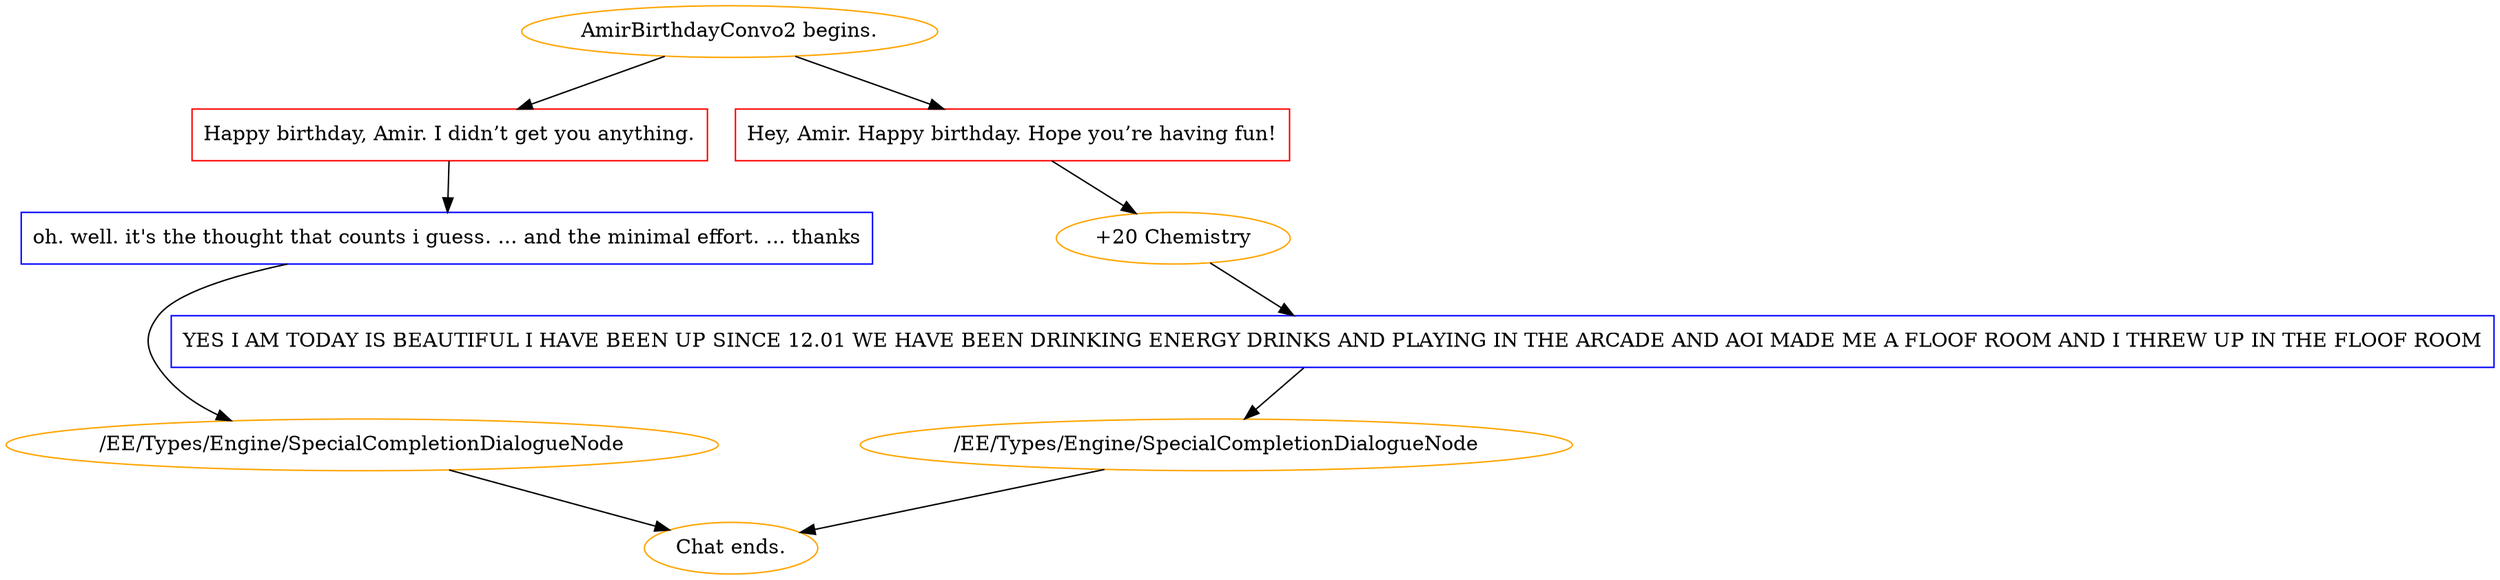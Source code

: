 digraph {
	"AmirBirthdayConvo2 begins." [color=orange];
		"AmirBirthdayConvo2 begins." -> 3578;
		"AmirBirthdayConvo2 begins." -> 3579;
	3578 [label="Happy birthday, Amir. I didn’t get you anything.",shape=box,color=red];
		3578 -> 3577;
	3579 [label="Hey, Amir. Happy birthday. Hope you’re having fun!",shape=box,color=red];
		3579 -> 3573;
	3577 [label="oh. well. it's the thought that counts i guess. ... and the minimal effort. ... thanks",shape=box,color=blue];
		3577 -> 3596;
	3573 [label="+20 Chemistry",color=orange];
		3573 -> 3576;
	3596 [label="/EE/Types/Engine/SpecialCompletionDialogueNode",color=orange];
		3596 -> "Chat ends.";
	3576 [label="YES I AM TODAY IS BEAUTIFUL I HAVE BEEN UP SINCE 12.01 WE HAVE BEEN DRINKING ENERGY DRINKS AND PLAYING IN THE ARCADE AND AOI MADE ME A FLOOF ROOM AND I THREW UP IN THE FLOOF ROOM",shape=box,color=blue];
		3576 -> 3597;
	"Chat ends." [color=orange];
	3597 [label="/EE/Types/Engine/SpecialCompletionDialogueNode",color=orange];
		3597 -> "Chat ends.";
}